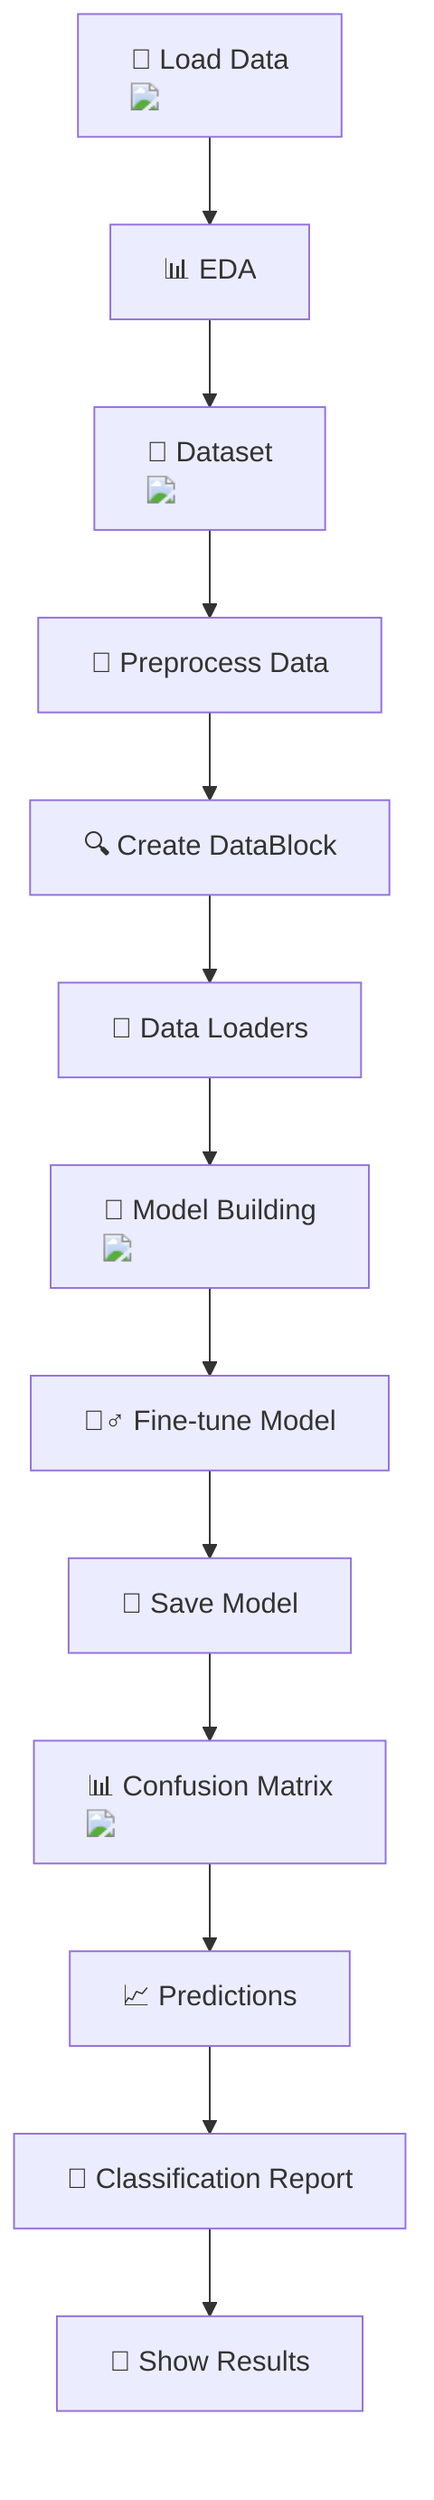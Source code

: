 flowchart TD
    A["📁 Load Data <img src='icons/database.svg' />"] --> B["📊 EDA"]
    B --> C["📂 Dataset <img src='icons/table.svg' />"]
    C --> D["🧩 Preprocess Data"]
    D --> E["🔍 Create DataBlock"]
    E --> F["🔄 Data Loaders"]
    F --> G["🧠 Model Building <img src='icons/brain.svg' />"]
    G --> H["🏋️‍♂️ Fine-tune Model"]
    H --> I["💾 Save Model"]
    I --> J["📊 Confusion Matrix <img src='icons/table.svg' />"]
    J --> K["📈 Predictions"]
    K --> L["📄 Classification Report"]
    L --> M["🎉 Show Results"]